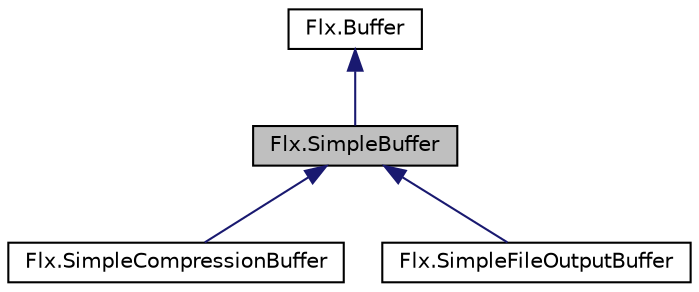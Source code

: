 digraph "Flx.SimpleBuffer"
{
 // LATEX_PDF_SIZE
  edge [fontname="Helvetica",fontsize="10",labelfontname="Helvetica",labelfontsize="10"];
  node [fontname="Helvetica",fontsize="10",shape=record];
  Node1 [label="Flx.SimpleBuffer",height=0.2,width=0.4,color="black", fillcolor="grey75", style="filled", fontcolor="black",tooltip=" "];
  Node2 -> Node1 [dir="back",color="midnightblue",fontsize="10",style="solid",fontname="Helvetica"];
  Node2 [label="Flx.Buffer",height=0.2,width=0.4,color="black", fillcolor="white", style="filled",URL="$classFlx_1_1Buffer.html",tooltip=" "];
  Node1 -> Node3 [dir="back",color="midnightblue",fontsize="10",style="solid",fontname="Helvetica"];
  Node3 [label="Flx.SimpleCompressionBuffer",height=0.2,width=0.4,color="black", fillcolor="white", style="filled",URL="$classFlx_1_1SimpleCompressionBuffer.html",tooltip=" "];
  Node1 -> Node4 [dir="back",color="midnightblue",fontsize="10",style="solid",fontname="Helvetica"];
  Node4 [label="Flx.SimpleFileOutputBuffer",height=0.2,width=0.4,color="black", fillcolor="white", style="filled",URL="$classFlx_1_1SimpleFileOutputBuffer.html",tooltip=" "];
}
